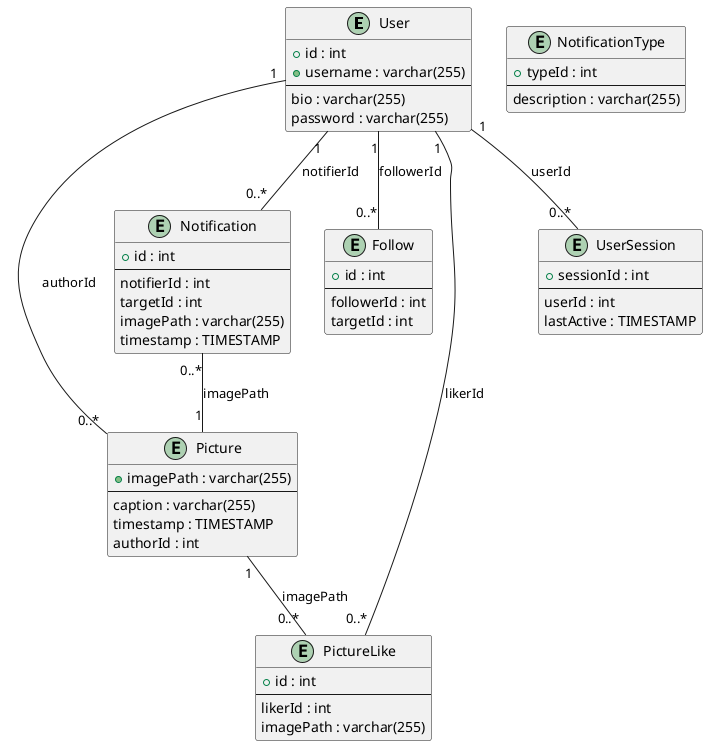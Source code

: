 @startuml QuackstagramERD

entity "User" as user {
  + id : int
  + username : varchar(255)
  --
  bio : varchar(255)
  password : varchar(255)
}

entity "Picture" as picture {
  + imagePath : varchar(255)
  --
  caption : varchar(255)
  timestamp : TIMESTAMP
  authorId : int
}

entity "PictureLike" as picturelike {
  + id : int
  --
  likerId : int
  imagePath : varchar(255)
}

entity "Follow" as follow {
  + id : int
  --
  followerId : int
  targetId : int
}

entity "Notification" as notification {
  + id : int
  --
  notifierId : int
  targetId : int
  imagePath : varchar(255)
  timestamp : TIMESTAMP
}

entity "NotificationType" as ntype {
  + typeId : int
  --
  description : varchar(255)
}

entity "UserSession" as usersession {
  + sessionId : int
  --
  userId : int
  lastActive : TIMESTAMP
}

user "1" -- "0..*" picture : "authorId"
user "1" -- "0..*" picturelike : "likerId"
user "1" -- "0..*" follow : "followerId"
user "1" -- "0..*" notification : "notifierId"
user "1" -- "0..*" usersession : "userId"
notification "0..*" -- "1" picture : "imagePath"
picture "1" -- "0..*" picturelike : "imagePath"

@enduml
